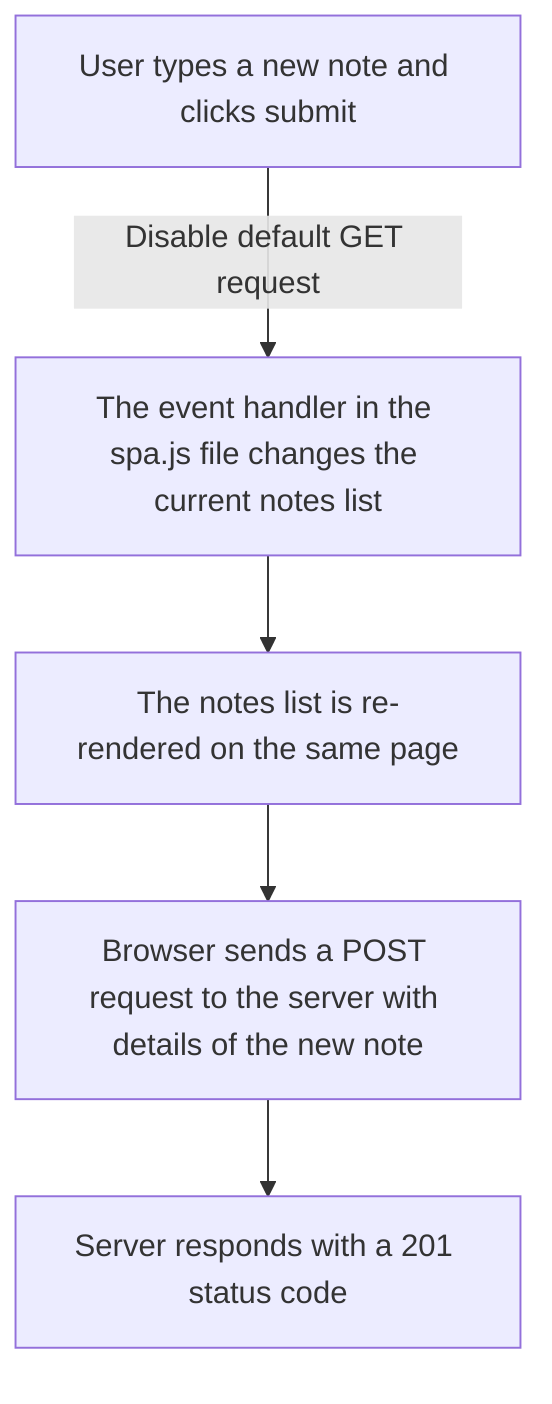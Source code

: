 flowchart TD
    A[User types a new note and clicks submit] -->|Disable default GET request| B[The event handler in the spa.js file changes the current notes list]
    B --> C[The notes list is re-rendered on the same page]
    C --> D[Browser sends a POST request to the server with details of the new note]
    D --> E[Server responds with a 201 status code]